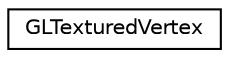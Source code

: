 digraph "Graphical Class Hierarchy"
{
  edge [fontname="Helvetica",fontsize="10",labelfontname="Helvetica",labelfontsize="10"];
  node [fontname="Helvetica",fontsize="10",shape=record];
  rankdir="LR";
  Node1 [label="GLTexturedVertex",height=0.2,width=0.4,color="black", fillcolor="white", style="filled",URL="$class_g_l_textured_vertex.html"];
}
